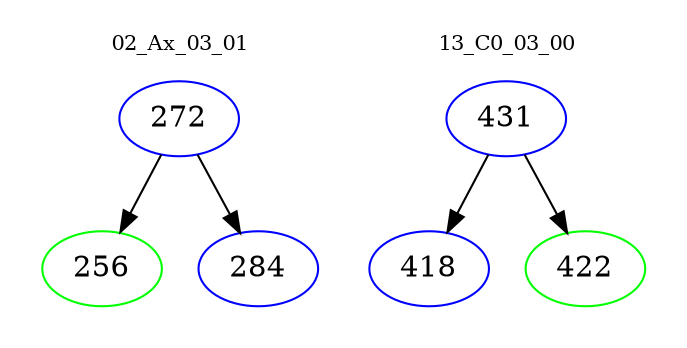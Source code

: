 digraph{
subgraph cluster_0 {
color = white
label = "02_Ax_03_01";
fontsize=10;
T0_272 [label="272", color="blue"]
T0_272 -> T0_256 [color="black"]
T0_256 [label="256", color="green"]
T0_272 -> T0_284 [color="black"]
T0_284 [label="284", color="blue"]
}
subgraph cluster_1 {
color = white
label = "13_C0_03_00";
fontsize=10;
T1_431 [label="431", color="blue"]
T1_431 -> T1_418 [color="black"]
T1_418 [label="418", color="blue"]
T1_431 -> T1_422 [color="black"]
T1_422 [label="422", color="green"]
}
}
